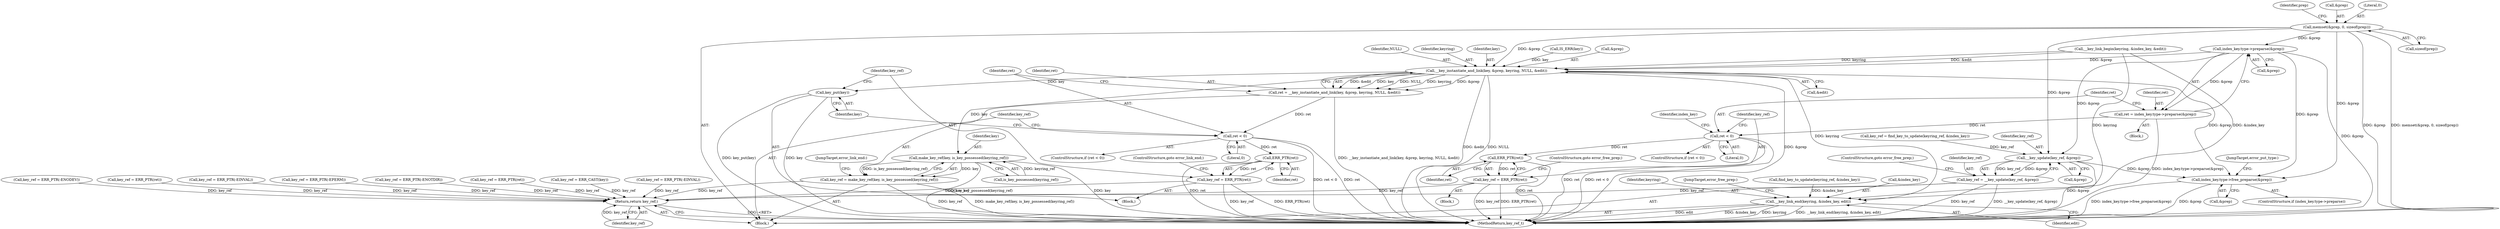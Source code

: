 digraph "0_linux_c06cfb08b88dfbe13be44a69ae2fdc3a7c902d81_2@API" {
"1000192" [label="(Call,memset(&prep, 0, sizeof(prep)))"];
"1000238" [label="(Call,index_key.type->preparse(&prep))"];
"1000236" [label="(Call,ret = index_key.type->preparse(&prep))"];
"1000242" [label="(Call,ret < 0)"];
"1000248" [label="(Call,ERR_PTR(ret))"];
"1000246" [label="(Call,key_ref = ERR_PTR(ret))"];
"1000476" [label="(Return,return key_ref;)"];
"1000428" [label="(Call,__key_instantiate_and_link(key, &prep, keyring, NULL, &edit))"];
"1000426" [label="(Call,ret = __key_instantiate_and_link(key, &prep, keyring, NULL, &edit))"];
"1000437" [label="(Call,ret < 0)"];
"1000445" [label="(Call,ERR_PTR(ret))"];
"1000443" [label="(Call,key_ref = ERR_PTR(ret))"];
"1000441" [label="(Call,key_put(key))"];
"1000450" [label="(Call,make_key_ref(key, is_key_possessed(keyring_ref)))"];
"1000448" [label="(Call,key_ref = make_key_ref(key, is_key_possessed(keyring_ref)))"];
"1000455" [label="(Call,__key_link_end(keyring, &index_key, edit))"];
"1000467" [label="(Call,index_key.type->free_preparse(&prep))"];
"1000486" [label="(Call,__key_update(key_ref, &prep))"];
"1000484" [label="(Call,key_ref = __key_update(key_ref, &prep))"];
"1000242" [label="(Call,ret < 0)"];
"1000200" [label="(Identifier,prep)"];
"1000310" [label="(Call,__key_link_begin(keyring, &index_key, &edit))"];
"1000179" [label="(Call,key_ref = ERR_PTR(-ENOTDIR))"];
"1000249" [label="(Identifier,ret)"];
"1000491" [label="(MethodReturn,key_ref_t)"];
"1000454" [label="(JumpTarget,error_link_end:)"];
"1000237" [label="(Identifier,ret)"];
"1000488" [label="(Call,&prep)"];
"1000439" [label="(Literal,0)"];
"1000490" [label="(ControlStructure,goto error_free_prep;)"];
"1000476" [label="(Return,return key_ref;)"];
"1000470" [label="(JumpTarget,error_put_type:)"];
"1000244" [label="(Literal,0)"];
"1000457" [label="(Call,&index_key)"];
"1000450" [label="(Call,make_key_ref(key, is_key_possessed(keyring_ref)))"];
"1000438" [label="(Identifier,ret)"];
"1000443" [label="(Call,key_ref = ERR_PTR(ret))"];
"1000484" [label="(Call,key_ref = __key_update(key_ref, &prep))"];
"1000142" [label="(Call,key_ref = ERR_PTR(-ENODEV))"];
"1000485" [label="(Identifier,key_ref)"];
"1000456" [label="(Identifier,keyring)"];
"1000447" [label="(ControlStructure,goto error_link_end;)"];
"1000437" [label="(Call,ret < 0)"];
"1000428" [label="(Call,__key_instantiate_and_link(key, &prep, keyring, NULL, &edit))"];
"1000446" [label="(Identifier,ret)"];
"1000468" [label="(Call,&prep)"];
"1000487" [label="(Identifier,key_ref)"];
"1000336" [label="(Call,key_ref = ERR_PTR(ret))"];
"1000434" [label="(Call,&edit)"];
"1000486" [label="(Call,__key_update(key_ref, &prep))"];
"1000248" [label="(Call,ERR_PTR(ret))"];
"1000418" [label="(Call,IS_ERR(key))"];
"1000461" [label="(ControlStructure,if (index_key.type->preparse))"];
"1000235" [label="(Block,)"];
"1000348" [label="(Call,key_ref = find_key_to_update(keyring_ref, &index_key))"];
"1000436" [label="(ControlStructure,if (ret < 0))"];
"1000444" [label="(Identifier,key_ref)"];
"1000452" [label="(Call,is_key_possessed(keyring_ref))"];
"1000451" [label="(Identifier,key)"];
"1000243" [label="(Identifier,ret)"];
"1000427" [label="(Identifier,ret)"];
"1000148" [label="(Call,key_ref = ERR_PTR(-EINVAL))"];
"1000193" [label="(Call,&prep)"];
"1000477" [label="(Identifier,key_ref)"];
"1000321" [label="(Call,key_ref = ERR_PTR(ret))"];
"1000254" [label="(Identifier,index_key)"];
"1000241" [label="(ControlStructure,if (ret < 0))"];
"1000455" [label="(Call,__key_link_end(keyring, &index_key, edit))"];
"1000238" [label="(Call,index_key.type->preparse(&prep))"];
"1000245" [label="(Block,)"];
"1000247" [label="(Identifier,key_ref)"];
"1000196" [label="(Call,sizeof(prep))"];
"1000192" [label="(Call,memset(&prep, 0, sizeof(prep)))"];
"1000246" [label="(Call,key_ref = ERR_PTR(ret))"];
"1000440" [label="(Block,)"];
"1000426" [label="(Call,ret = __key_instantiate_and_link(key, &prep, keyring, NULL, &edit))"];
"1000236" [label="(Call,ret = index_key.type->preparse(&prep))"];
"1000115" [label="(Block,)"];
"1000445" [label="(Call,ERR_PTR(ret))"];
"1000467" [label="(Call,index_key.type->free_preparse(&prep))"];
"1000460" [label="(JumpTarget,error_free_prep:)"];
"1000421" [label="(Call,key_ref = ERR_CAST(key))"];
"1000442" [label="(Identifier,key)"];
"1000263" [label="(Call,key_ref = ERR_PTR(-EINVAL))"];
"1000195" [label="(Literal,0)"];
"1000430" [label="(Call,&prep)"];
"1000433" [label="(Identifier,NULL)"];
"1000459" [label="(Identifier,edit)"];
"1000449" [label="(Identifier,key_ref)"];
"1000432" [label="(Identifier,keyring)"];
"1000429" [label="(Identifier,key)"];
"1000239" [label="(Call,&prep)"];
"1000350" [label="(Call,find_key_to_update(keyring_ref, &index_key))"];
"1000441" [label="(Call,key_put(key))"];
"1000250" [label="(ControlStructure,goto error_free_prep;)"];
"1000448" [label="(Call,key_ref = make_key_ref(key, is_key_possessed(keyring_ref)))"];
"1000282" [label="(Call,key_ref = ERR_PTR(-EPERM))"];
"1000192" -> "1000115"  [label="AST: "];
"1000192" -> "1000196"  [label="CFG: "];
"1000193" -> "1000192"  [label="AST: "];
"1000195" -> "1000192"  [label="AST: "];
"1000196" -> "1000192"  [label="AST: "];
"1000200" -> "1000192"  [label="CFG: "];
"1000192" -> "1000491"  [label="DDG: &prep"];
"1000192" -> "1000491"  [label="DDG: memset(&prep, 0, sizeof(prep))"];
"1000192" -> "1000238"  [label="DDG: &prep"];
"1000192" -> "1000428"  [label="DDG: &prep"];
"1000192" -> "1000467"  [label="DDG: &prep"];
"1000192" -> "1000486"  [label="DDG: &prep"];
"1000238" -> "1000236"  [label="AST: "];
"1000238" -> "1000239"  [label="CFG: "];
"1000239" -> "1000238"  [label="AST: "];
"1000236" -> "1000238"  [label="CFG: "];
"1000238" -> "1000491"  [label="DDG: &prep"];
"1000238" -> "1000236"  [label="DDG: &prep"];
"1000238" -> "1000428"  [label="DDG: &prep"];
"1000238" -> "1000467"  [label="DDG: &prep"];
"1000238" -> "1000486"  [label="DDG: &prep"];
"1000236" -> "1000235"  [label="AST: "];
"1000237" -> "1000236"  [label="AST: "];
"1000243" -> "1000236"  [label="CFG: "];
"1000236" -> "1000491"  [label="DDG: index_key.type->preparse(&prep)"];
"1000236" -> "1000242"  [label="DDG: ret"];
"1000242" -> "1000241"  [label="AST: "];
"1000242" -> "1000244"  [label="CFG: "];
"1000243" -> "1000242"  [label="AST: "];
"1000244" -> "1000242"  [label="AST: "];
"1000247" -> "1000242"  [label="CFG: "];
"1000254" -> "1000242"  [label="CFG: "];
"1000242" -> "1000491"  [label="DDG: ret < 0"];
"1000242" -> "1000491"  [label="DDG: ret"];
"1000242" -> "1000248"  [label="DDG: ret"];
"1000248" -> "1000246"  [label="AST: "];
"1000248" -> "1000249"  [label="CFG: "];
"1000249" -> "1000248"  [label="AST: "];
"1000246" -> "1000248"  [label="CFG: "];
"1000248" -> "1000491"  [label="DDG: ret"];
"1000248" -> "1000246"  [label="DDG: ret"];
"1000246" -> "1000245"  [label="AST: "];
"1000247" -> "1000246"  [label="AST: "];
"1000250" -> "1000246"  [label="CFG: "];
"1000246" -> "1000491"  [label="DDG: ERR_PTR(ret)"];
"1000246" -> "1000491"  [label="DDG: key_ref"];
"1000246" -> "1000476"  [label="DDG: key_ref"];
"1000476" -> "1000115"  [label="AST: "];
"1000476" -> "1000477"  [label="CFG: "];
"1000477" -> "1000476"  [label="AST: "];
"1000491" -> "1000476"  [label="CFG: "];
"1000476" -> "1000491"  [label="DDG: <RET>"];
"1000477" -> "1000476"  [label="DDG: key_ref"];
"1000321" -> "1000476"  [label="DDG: key_ref"];
"1000142" -> "1000476"  [label="DDG: key_ref"];
"1000282" -> "1000476"  [label="DDG: key_ref"];
"1000336" -> "1000476"  [label="DDG: key_ref"];
"1000263" -> "1000476"  [label="DDG: key_ref"];
"1000421" -> "1000476"  [label="DDG: key_ref"];
"1000179" -> "1000476"  [label="DDG: key_ref"];
"1000448" -> "1000476"  [label="DDG: key_ref"];
"1000148" -> "1000476"  [label="DDG: key_ref"];
"1000484" -> "1000476"  [label="DDG: key_ref"];
"1000443" -> "1000476"  [label="DDG: key_ref"];
"1000428" -> "1000426"  [label="AST: "];
"1000428" -> "1000434"  [label="CFG: "];
"1000429" -> "1000428"  [label="AST: "];
"1000430" -> "1000428"  [label="AST: "];
"1000432" -> "1000428"  [label="AST: "];
"1000433" -> "1000428"  [label="AST: "];
"1000434" -> "1000428"  [label="AST: "];
"1000426" -> "1000428"  [label="CFG: "];
"1000428" -> "1000491"  [label="DDG: &edit"];
"1000428" -> "1000491"  [label="DDG: NULL"];
"1000428" -> "1000491"  [label="DDG: &prep"];
"1000428" -> "1000426"  [label="DDG: &edit"];
"1000428" -> "1000426"  [label="DDG: key"];
"1000428" -> "1000426"  [label="DDG: NULL"];
"1000428" -> "1000426"  [label="DDG: keyring"];
"1000428" -> "1000426"  [label="DDG: &prep"];
"1000418" -> "1000428"  [label="DDG: key"];
"1000310" -> "1000428"  [label="DDG: keyring"];
"1000310" -> "1000428"  [label="DDG: &edit"];
"1000428" -> "1000441"  [label="DDG: key"];
"1000428" -> "1000450"  [label="DDG: key"];
"1000428" -> "1000455"  [label="DDG: keyring"];
"1000428" -> "1000467"  [label="DDG: &prep"];
"1000426" -> "1000115"  [label="AST: "];
"1000427" -> "1000426"  [label="AST: "];
"1000438" -> "1000426"  [label="CFG: "];
"1000426" -> "1000491"  [label="DDG: __key_instantiate_and_link(key, &prep, keyring, NULL, &edit)"];
"1000426" -> "1000437"  [label="DDG: ret"];
"1000437" -> "1000436"  [label="AST: "];
"1000437" -> "1000439"  [label="CFG: "];
"1000438" -> "1000437"  [label="AST: "];
"1000439" -> "1000437"  [label="AST: "];
"1000442" -> "1000437"  [label="CFG: "];
"1000449" -> "1000437"  [label="CFG: "];
"1000437" -> "1000491"  [label="DDG: ret < 0"];
"1000437" -> "1000491"  [label="DDG: ret"];
"1000437" -> "1000445"  [label="DDG: ret"];
"1000445" -> "1000443"  [label="AST: "];
"1000445" -> "1000446"  [label="CFG: "];
"1000446" -> "1000445"  [label="AST: "];
"1000443" -> "1000445"  [label="CFG: "];
"1000445" -> "1000491"  [label="DDG: ret"];
"1000445" -> "1000443"  [label="DDG: ret"];
"1000443" -> "1000440"  [label="AST: "];
"1000444" -> "1000443"  [label="AST: "];
"1000447" -> "1000443"  [label="CFG: "];
"1000443" -> "1000491"  [label="DDG: ERR_PTR(ret)"];
"1000443" -> "1000491"  [label="DDG: key_ref"];
"1000441" -> "1000440"  [label="AST: "];
"1000441" -> "1000442"  [label="CFG: "];
"1000442" -> "1000441"  [label="AST: "];
"1000444" -> "1000441"  [label="CFG: "];
"1000441" -> "1000491"  [label="DDG: key"];
"1000441" -> "1000491"  [label="DDG: key_put(key)"];
"1000450" -> "1000448"  [label="AST: "];
"1000450" -> "1000452"  [label="CFG: "];
"1000451" -> "1000450"  [label="AST: "];
"1000452" -> "1000450"  [label="AST: "];
"1000448" -> "1000450"  [label="CFG: "];
"1000450" -> "1000491"  [label="DDG: is_key_possessed(keyring_ref)"];
"1000450" -> "1000491"  [label="DDG: key"];
"1000450" -> "1000448"  [label="DDG: key"];
"1000450" -> "1000448"  [label="DDG: is_key_possessed(keyring_ref)"];
"1000452" -> "1000450"  [label="DDG: keyring_ref"];
"1000448" -> "1000115"  [label="AST: "];
"1000449" -> "1000448"  [label="AST: "];
"1000454" -> "1000448"  [label="CFG: "];
"1000448" -> "1000491"  [label="DDG: make_key_ref(key, is_key_possessed(keyring_ref))"];
"1000448" -> "1000491"  [label="DDG: key_ref"];
"1000455" -> "1000115"  [label="AST: "];
"1000455" -> "1000459"  [label="CFG: "];
"1000456" -> "1000455"  [label="AST: "];
"1000457" -> "1000455"  [label="AST: "];
"1000459" -> "1000455"  [label="AST: "];
"1000460" -> "1000455"  [label="CFG: "];
"1000455" -> "1000491"  [label="DDG: __key_link_end(keyring, &index_key, edit)"];
"1000455" -> "1000491"  [label="DDG: edit"];
"1000455" -> "1000491"  [label="DDG: &index_key"];
"1000455" -> "1000491"  [label="DDG: keyring"];
"1000310" -> "1000455"  [label="DDG: keyring"];
"1000310" -> "1000455"  [label="DDG: &index_key"];
"1000350" -> "1000455"  [label="DDG: &index_key"];
"1000467" -> "1000461"  [label="AST: "];
"1000467" -> "1000468"  [label="CFG: "];
"1000468" -> "1000467"  [label="AST: "];
"1000470" -> "1000467"  [label="CFG: "];
"1000467" -> "1000491"  [label="DDG: index_key.type->free_preparse(&prep)"];
"1000467" -> "1000491"  [label="DDG: &prep"];
"1000486" -> "1000467"  [label="DDG: &prep"];
"1000486" -> "1000484"  [label="AST: "];
"1000486" -> "1000488"  [label="CFG: "];
"1000487" -> "1000486"  [label="AST: "];
"1000488" -> "1000486"  [label="AST: "];
"1000484" -> "1000486"  [label="CFG: "];
"1000486" -> "1000491"  [label="DDG: &prep"];
"1000486" -> "1000484"  [label="DDG: key_ref"];
"1000486" -> "1000484"  [label="DDG: &prep"];
"1000348" -> "1000486"  [label="DDG: key_ref"];
"1000484" -> "1000115"  [label="AST: "];
"1000485" -> "1000484"  [label="AST: "];
"1000490" -> "1000484"  [label="CFG: "];
"1000484" -> "1000491"  [label="DDG: __key_update(key_ref, &prep)"];
"1000484" -> "1000491"  [label="DDG: key_ref"];
}
